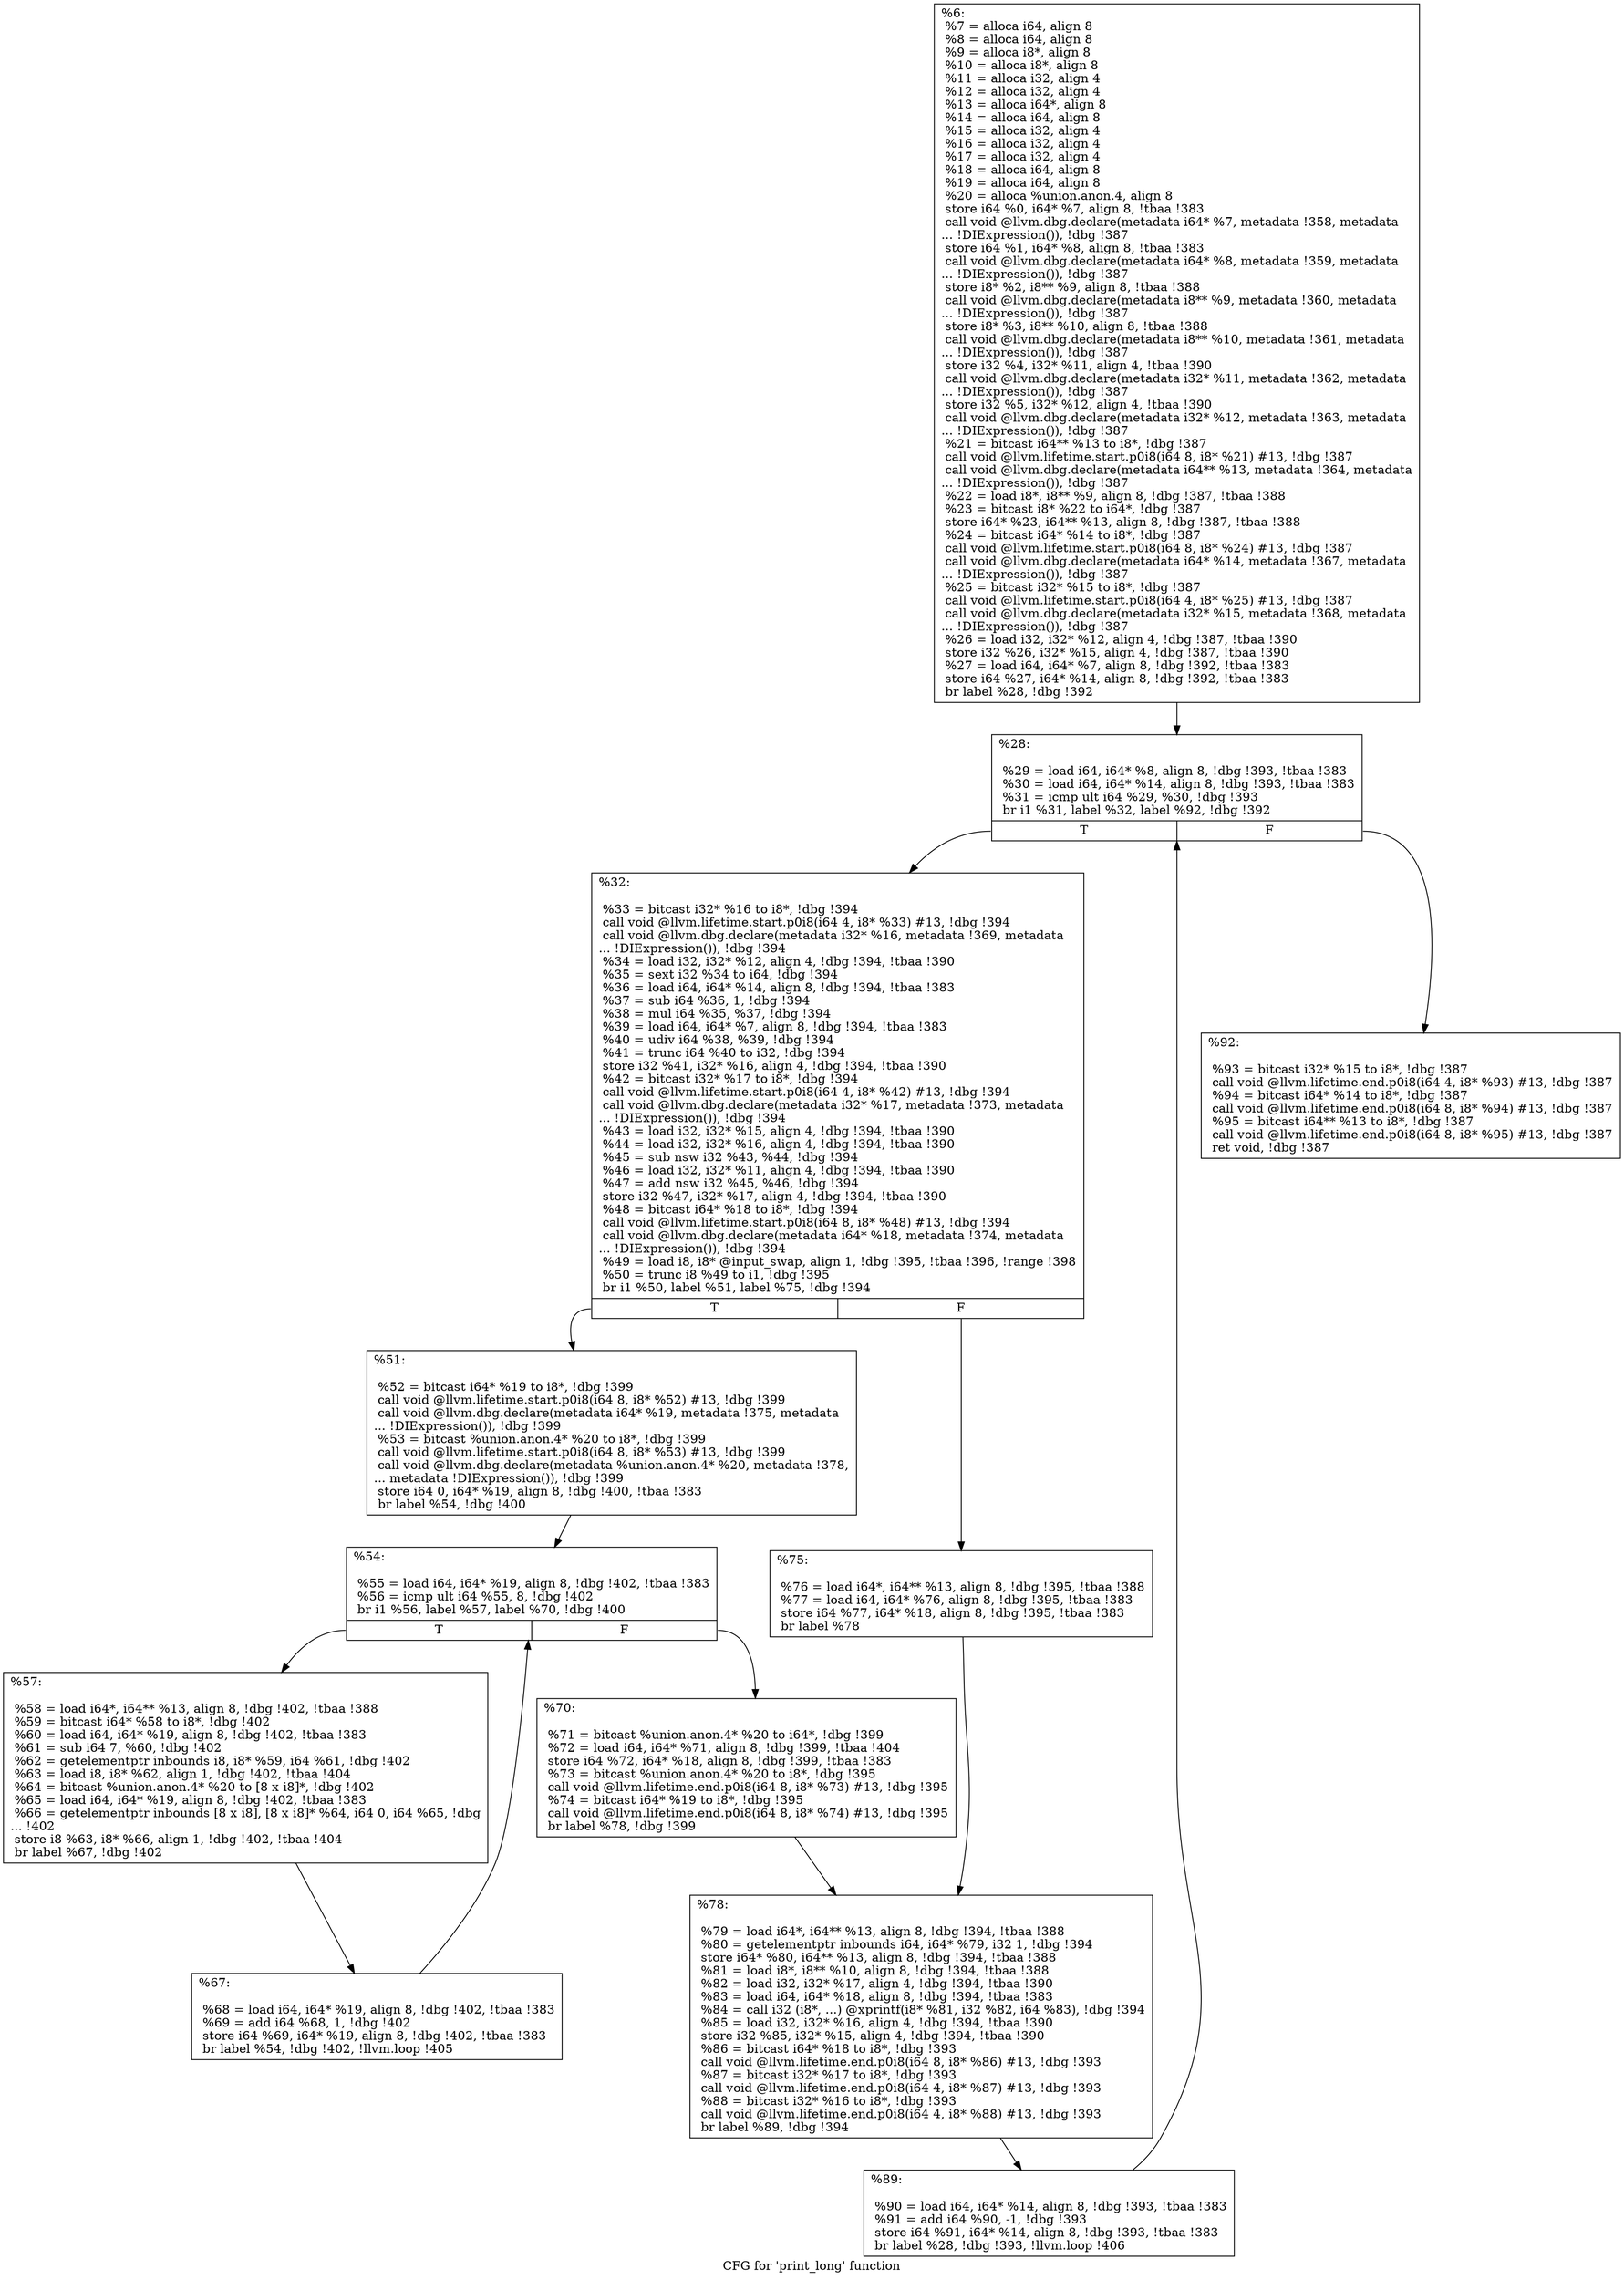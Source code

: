 digraph "CFG for 'print_long' function" {
	label="CFG for 'print_long' function";

	Node0x1c1dc60 [shape=record,label="{%6:\l  %7 = alloca i64, align 8\l  %8 = alloca i64, align 8\l  %9 = alloca i8*, align 8\l  %10 = alloca i8*, align 8\l  %11 = alloca i32, align 4\l  %12 = alloca i32, align 4\l  %13 = alloca i64*, align 8\l  %14 = alloca i64, align 8\l  %15 = alloca i32, align 4\l  %16 = alloca i32, align 4\l  %17 = alloca i32, align 4\l  %18 = alloca i64, align 8\l  %19 = alloca i64, align 8\l  %20 = alloca %union.anon.4, align 8\l  store i64 %0, i64* %7, align 8, !tbaa !383\l  call void @llvm.dbg.declare(metadata i64* %7, metadata !358, metadata\l... !DIExpression()), !dbg !387\l  store i64 %1, i64* %8, align 8, !tbaa !383\l  call void @llvm.dbg.declare(metadata i64* %8, metadata !359, metadata\l... !DIExpression()), !dbg !387\l  store i8* %2, i8** %9, align 8, !tbaa !388\l  call void @llvm.dbg.declare(metadata i8** %9, metadata !360, metadata\l... !DIExpression()), !dbg !387\l  store i8* %3, i8** %10, align 8, !tbaa !388\l  call void @llvm.dbg.declare(metadata i8** %10, metadata !361, metadata\l... !DIExpression()), !dbg !387\l  store i32 %4, i32* %11, align 4, !tbaa !390\l  call void @llvm.dbg.declare(metadata i32* %11, metadata !362, metadata\l... !DIExpression()), !dbg !387\l  store i32 %5, i32* %12, align 4, !tbaa !390\l  call void @llvm.dbg.declare(metadata i32* %12, metadata !363, metadata\l... !DIExpression()), !dbg !387\l  %21 = bitcast i64** %13 to i8*, !dbg !387\l  call void @llvm.lifetime.start.p0i8(i64 8, i8* %21) #13, !dbg !387\l  call void @llvm.dbg.declare(metadata i64** %13, metadata !364, metadata\l... !DIExpression()), !dbg !387\l  %22 = load i8*, i8** %9, align 8, !dbg !387, !tbaa !388\l  %23 = bitcast i8* %22 to i64*, !dbg !387\l  store i64* %23, i64** %13, align 8, !dbg !387, !tbaa !388\l  %24 = bitcast i64* %14 to i8*, !dbg !387\l  call void @llvm.lifetime.start.p0i8(i64 8, i8* %24) #13, !dbg !387\l  call void @llvm.dbg.declare(metadata i64* %14, metadata !367, metadata\l... !DIExpression()), !dbg !387\l  %25 = bitcast i32* %15 to i8*, !dbg !387\l  call void @llvm.lifetime.start.p0i8(i64 4, i8* %25) #13, !dbg !387\l  call void @llvm.dbg.declare(metadata i32* %15, metadata !368, metadata\l... !DIExpression()), !dbg !387\l  %26 = load i32, i32* %12, align 4, !dbg !387, !tbaa !390\l  store i32 %26, i32* %15, align 4, !dbg !387, !tbaa !390\l  %27 = load i64, i64* %7, align 8, !dbg !392, !tbaa !383\l  store i64 %27, i64* %14, align 8, !dbg !392, !tbaa !383\l  br label %28, !dbg !392\l}"];
	Node0x1c1dc60 -> Node0x1c236d0;
	Node0x1c236d0 [shape=record,label="{%28:\l\l  %29 = load i64, i64* %8, align 8, !dbg !393, !tbaa !383\l  %30 = load i64, i64* %14, align 8, !dbg !393, !tbaa !383\l  %31 = icmp ult i64 %29, %30, !dbg !393\l  br i1 %31, label %32, label %92, !dbg !392\l|{<s0>T|<s1>F}}"];
	Node0x1c236d0:s0 -> Node0x1c23720;
	Node0x1c236d0:s1 -> Node0x1c239f0;
	Node0x1c23720 [shape=record,label="{%32:\l\l  %33 = bitcast i32* %16 to i8*, !dbg !394\l  call void @llvm.lifetime.start.p0i8(i64 4, i8* %33) #13, !dbg !394\l  call void @llvm.dbg.declare(metadata i32* %16, metadata !369, metadata\l... !DIExpression()), !dbg !394\l  %34 = load i32, i32* %12, align 4, !dbg !394, !tbaa !390\l  %35 = sext i32 %34 to i64, !dbg !394\l  %36 = load i64, i64* %14, align 8, !dbg !394, !tbaa !383\l  %37 = sub i64 %36, 1, !dbg !394\l  %38 = mul i64 %35, %37, !dbg !394\l  %39 = load i64, i64* %7, align 8, !dbg !394, !tbaa !383\l  %40 = udiv i64 %38, %39, !dbg !394\l  %41 = trunc i64 %40 to i32, !dbg !394\l  store i32 %41, i32* %16, align 4, !dbg !394, !tbaa !390\l  %42 = bitcast i32* %17 to i8*, !dbg !394\l  call void @llvm.lifetime.start.p0i8(i64 4, i8* %42) #13, !dbg !394\l  call void @llvm.dbg.declare(metadata i32* %17, metadata !373, metadata\l... !DIExpression()), !dbg !394\l  %43 = load i32, i32* %15, align 4, !dbg !394, !tbaa !390\l  %44 = load i32, i32* %16, align 4, !dbg !394, !tbaa !390\l  %45 = sub nsw i32 %43, %44, !dbg !394\l  %46 = load i32, i32* %11, align 4, !dbg !394, !tbaa !390\l  %47 = add nsw i32 %45, %46, !dbg !394\l  store i32 %47, i32* %17, align 4, !dbg !394, !tbaa !390\l  %48 = bitcast i64* %18 to i8*, !dbg !394\l  call void @llvm.lifetime.start.p0i8(i64 8, i8* %48) #13, !dbg !394\l  call void @llvm.dbg.declare(metadata i64* %18, metadata !374, metadata\l... !DIExpression()), !dbg !394\l  %49 = load i8, i8* @input_swap, align 1, !dbg !395, !tbaa !396, !range !398\l  %50 = trunc i8 %49 to i1, !dbg !395\l  br i1 %50, label %51, label %75, !dbg !394\l|{<s0>T|<s1>F}}"];
	Node0x1c23720:s0 -> Node0x1c23770;
	Node0x1c23720:s1 -> Node0x1c23900;
	Node0x1c23770 [shape=record,label="{%51:\l\l  %52 = bitcast i64* %19 to i8*, !dbg !399\l  call void @llvm.lifetime.start.p0i8(i64 8, i8* %52) #13, !dbg !399\l  call void @llvm.dbg.declare(metadata i64* %19, metadata !375, metadata\l... !DIExpression()), !dbg !399\l  %53 = bitcast %union.anon.4* %20 to i8*, !dbg !399\l  call void @llvm.lifetime.start.p0i8(i64 8, i8* %53) #13, !dbg !399\l  call void @llvm.dbg.declare(metadata %union.anon.4* %20, metadata !378,\l... metadata !DIExpression()), !dbg !399\l  store i64 0, i64* %19, align 8, !dbg !400, !tbaa !383\l  br label %54, !dbg !400\l}"];
	Node0x1c23770 -> Node0x1c237c0;
	Node0x1c237c0 [shape=record,label="{%54:\l\l  %55 = load i64, i64* %19, align 8, !dbg !402, !tbaa !383\l  %56 = icmp ult i64 %55, 8, !dbg !402\l  br i1 %56, label %57, label %70, !dbg !400\l|{<s0>T|<s1>F}}"];
	Node0x1c237c0:s0 -> Node0x1c23810;
	Node0x1c237c0:s1 -> Node0x1c238b0;
	Node0x1c23810 [shape=record,label="{%57:\l\l  %58 = load i64*, i64** %13, align 8, !dbg !402, !tbaa !388\l  %59 = bitcast i64* %58 to i8*, !dbg !402\l  %60 = load i64, i64* %19, align 8, !dbg !402, !tbaa !383\l  %61 = sub i64 7, %60, !dbg !402\l  %62 = getelementptr inbounds i8, i8* %59, i64 %61, !dbg !402\l  %63 = load i8, i8* %62, align 1, !dbg !402, !tbaa !404\l  %64 = bitcast %union.anon.4* %20 to [8 x i8]*, !dbg !402\l  %65 = load i64, i64* %19, align 8, !dbg !402, !tbaa !383\l  %66 = getelementptr inbounds [8 x i8], [8 x i8]* %64, i64 0, i64 %65, !dbg\l... !402\l  store i8 %63, i8* %66, align 1, !dbg !402, !tbaa !404\l  br label %67, !dbg !402\l}"];
	Node0x1c23810 -> Node0x1c23860;
	Node0x1c23860 [shape=record,label="{%67:\l\l  %68 = load i64, i64* %19, align 8, !dbg !402, !tbaa !383\l  %69 = add i64 %68, 1, !dbg !402\l  store i64 %69, i64* %19, align 8, !dbg !402, !tbaa !383\l  br label %54, !dbg !402, !llvm.loop !405\l}"];
	Node0x1c23860 -> Node0x1c237c0;
	Node0x1c238b0 [shape=record,label="{%70:\l\l  %71 = bitcast %union.anon.4* %20 to i64*, !dbg !399\l  %72 = load i64, i64* %71, align 8, !dbg !399, !tbaa !404\l  store i64 %72, i64* %18, align 8, !dbg !399, !tbaa !383\l  %73 = bitcast %union.anon.4* %20 to i8*, !dbg !395\l  call void @llvm.lifetime.end.p0i8(i64 8, i8* %73) #13, !dbg !395\l  %74 = bitcast i64* %19 to i8*, !dbg !395\l  call void @llvm.lifetime.end.p0i8(i64 8, i8* %74) #13, !dbg !395\l  br label %78, !dbg !399\l}"];
	Node0x1c238b0 -> Node0x1c23950;
	Node0x1c23900 [shape=record,label="{%75:\l\l  %76 = load i64*, i64** %13, align 8, !dbg !395, !tbaa !388\l  %77 = load i64, i64* %76, align 8, !dbg !395, !tbaa !383\l  store i64 %77, i64* %18, align 8, !dbg !395, !tbaa !383\l  br label %78\l}"];
	Node0x1c23900 -> Node0x1c23950;
	Node0x1c23950 [shape=record,label="{%78:\l\l  %79 = load i64*, i64** %13, align 8, !dbg !394, !tbaa !388\l  %80 = getelementptr inbounds i64, i64* %79, i32 1, !dbg !394\l  store i64* %80, i64** %13, align 8, !dbg !394, !tbaa !388\l  %81 = load i8*, i8** %10, align 8, !dbg !394, !tbaa !388\l  %82 = load i32, i32* %17, align 4, !dbg !394, !tbaa !390\l  %83 = load i64, i64* %18, align 8, !dbg !394, !tbaa !383\l  %84 = call i32 (i8*, ...) @xprintf(i8* %81, i32 %82, i64 %83), !dbg !394\l  %85 = load i32, i32* %16, align 4, !dbg !394, !tbaa !390\l  store i32 %85, i32* %15, align 4, !dbg !394, !tbaa !390\l  %86 = bitcast i64* %18 to i8*, !dbg !393\l  call void @llvm.lifetime.end.p0i8(i64 8, i8* %86) #13, !dbg !393\l  %87 = bitcast i32* %17 to i8*, !dbg !393\l  call void @llvm.lifetime.end.p0i8(i64 4, i8* %87) #13, !dbg !393\l  %88 = bitcast i32* %16 to i8*, !dbg !393\l  call void @llvm.lifetime.end.p0i8(i64 4, i8* %88) #13, !dbg !393\l  br label %89, !dbg !394\l}"];
	Node0x1c23950 -> Node0x1c239a0;
	Node0x1c239a0 [shape=record,label="{%89:\l\l  %90 = load i64, i64* %14, align 8, !dbg !393, !tbaa !383\l  %91 = add i64 %90, -1, !dbg !393\l  store i64 %91, i64* %14, align 8, !dbg !393, !tbaa !383\l  br label %28, !dbg !393, !llvm.loop !406\l}"];
	Node0x1c239a0 -> Node0x1c236d0;
	Node0x1c239f0 [shape=record,label="{%92:\l\l  %93 = bitcast i32* %15 to i8*, !dbg !387\l  call void @llvm.lifetime.end.p0i8(i64 4, i8* %93) #13, !dbg !387\l  %94 = bitcast i64* %14 to i8*, !dbg !387\l  call void @llvm.lifetime.end.p0i8(i64 8, i8* %94) #13, !dbg !387\l  %95 = bitcast i64** %13 to i8*, !dbg !387\l  call void @llvm.lifetime.end.p0i8(i64 8, i8* %95) #13, !dbg !387\l  ret void, !dbg !387\l}"];
}
